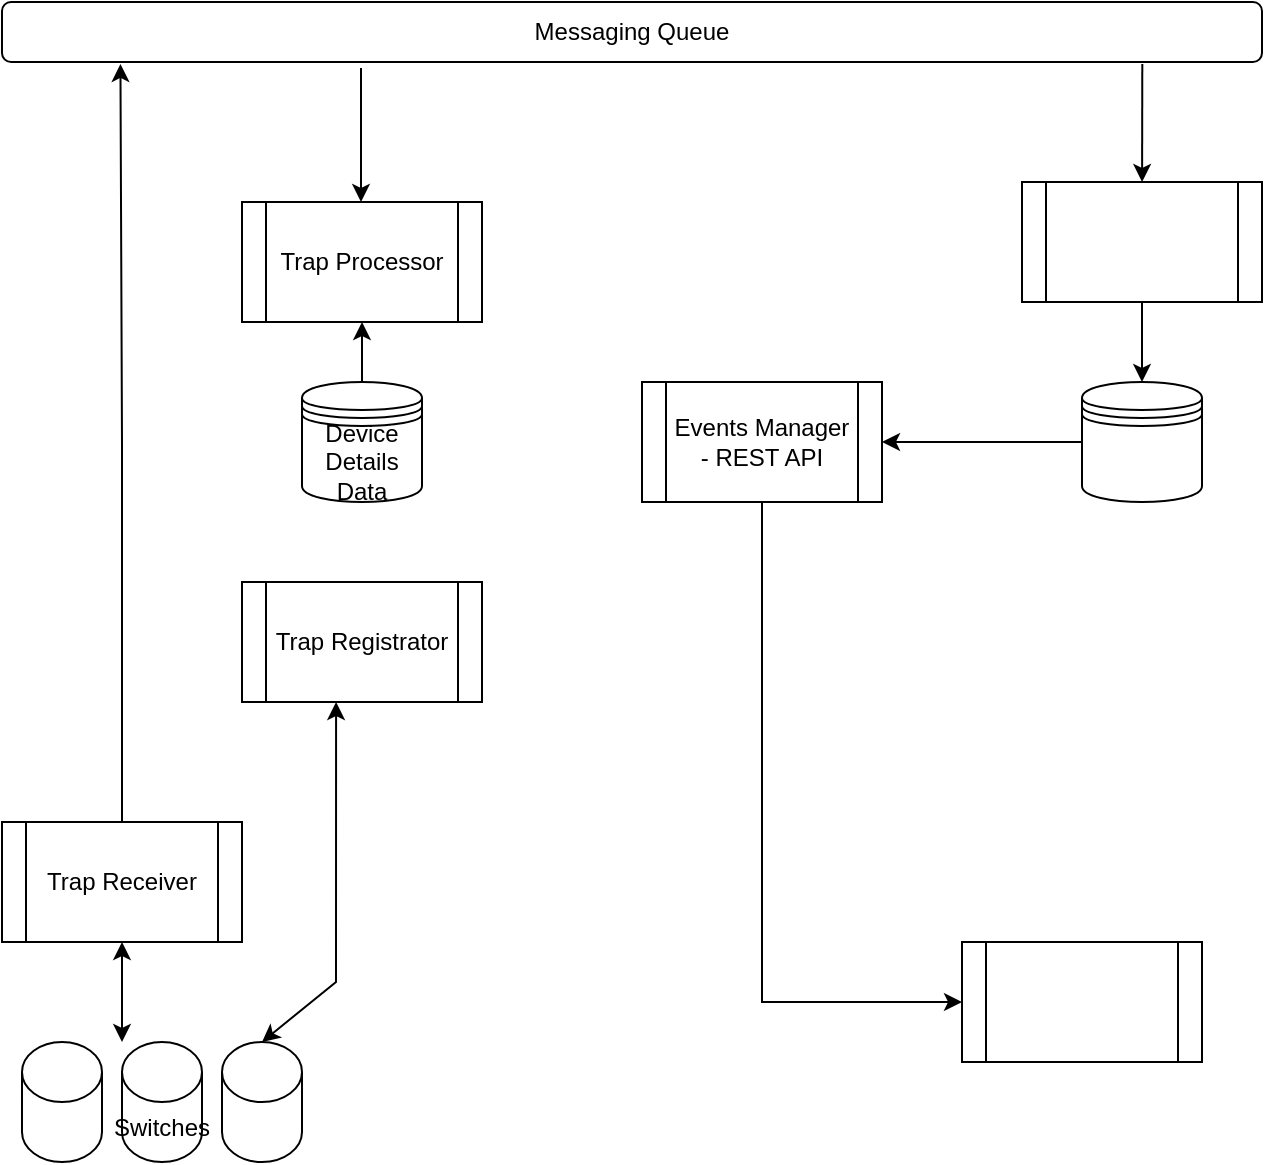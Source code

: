 <mxfile version="20.8.20" type="github"><diagram name="Page-1" id="qWNrbFTYA5mQqbe0p2Ho"><mxGraphModel dx="1434" dy="756" grid="1" gridSize="10" guides="1" tooltips="1" connect="1" arrows="1" fold="1" page="1" pageScale="1" pageWidth="850" pageHeight="1100" math="0" shadow="0"><root><mxCell id="0"/><mxCell id="1" parent="0"/><mxCell id="IR1YXHtcLx-XdgH7OcpR-1" value="Messaging Queue" style="rounded=1;whiteSpace=wrap;html=1;" parent="1" vertex="1"><mxGeometry x="150" y="70" width="630" height="30" as="geometry"/></mxCell><mxCell id="x_E6HJk96iJ9gDSDUYbh-1" value="Switches" style="shape=cylinder3;whiteSpace=wrap;html=1;boundedLbl=1;backgroundOutline=1;size=15;" parent="1" vertex="1"><mxGeometry x="210" y="590" width="40" height="60" as="geometry"/></mxCell><mxCell id="x_E6HJk96iJ9gDSDUYbh-2" value="" style="shape=cylinder3;whiteSpace=wrap;html=1;boundedLbl=1;backgroundOutline=1;size=15;" parent="1" vertex="1"><mxGeometry x="160" y="590" width="40" height="60" as="geometry"/></mxCell><mxCell id="x_E6HJk96iJ9gDSDUYbh-3" value="Device Details Data" style="shape=datastore;whiteSpace=wrap;html=1;" parent="1" vertex="1"><mxGeometry x="300" y="260" width="60" height="60" as="geometry"/></mxCell><mxCell id="x_E6HJk96iJ9gDSDUYbh-4" value="" style="shape=datastore;whiteSpace=wrap;html=1;" parent="1" vertex="1"><mxGeometry x="690" y="260" width="60" height="60" as="geometry"/></mxCell><mxCell id="x_E6HJk96iJ9gDSDUYbh-5" value="" style="shape=cylinder3;whiteSpace=wrap;html=1;boundedLbl=1;backgroundOutline=1;size=15;" parent="1" vertex="1"><mxGeometry x="260" y="590" width="40" height="60" as="geometry"/></mxCell><mxCell id="x_E6HJk96iJ9gDSDUYbh-27" style="edgeStyle=orthogonalEdgeStyle;rounded=0;orthogonalLoop=1;jettySize=auto;html=1;entryX=0.094;entryY=1.033;entryDx=0;entryDy=0;entryPerimeter=0;" parent="1" source="x_E6HJk96iJ9gDSDUYbh-6" target="IR1YXHtcLx-XdgH7OcpR-1" edge="1"><mxGeometry relative="1" as="geometry"/></mxCell><mxCell id="x_E6HJk96iJ9gDSDUYbh-6" value="Trap Receiver" style="shape=process;whiteSpace=wrap;html=1;backgroundOutline=1;" parent="1" vertex="1"><mxGeometry x="150" y="480" width="120" height="60" as="geometry"/></mxCell><mxCell id="x_E6HJk96iJ9gDSDUYbh-7" value="Trap Processor" style="shape=process;whiteSpace=wrap;html=1;backgroundOutline=1;" parent="1" vertex="1"><mxGeometry x="270" y="170" width="120" height="60" as="geometry"/></mxCell><mxCell id="x_E6HJk96iJ9gDSDUYbh-8" value="" style="shape=process;whiteSpace=wrap;html=1;backgroundOutline=1;" parent="1" vertex="1"><mxGeometry x="660" y="160" width="120" height="60" as="geometry"/></mxCell><mxCell id="x_E6HJk96iJ9gDSDUYbh-10" value="Trap Registrator" style="shape=process;whiteSpace=wrap;html=1;backgroundOutline=1;" parent="1" vertex="1"><mxGeometry x="270" y="360" width="120" height="60" as="geometry"/></mxCell><mxCell id="x_E6HJk96iJ9gDSDUYbh-11" value="Events Manager - REST API" style="shape=process;whiteSpace=wrap;html=1;backgroundOutline=1;" parent="1" vertex="1"><mxGeometry x="470" y="260" width="120" height="60" as="geometry"/></mxCell><mxCell id="x_E6HJk96iJ9gDSDUYbh-25" value="" style="endArrow=classic;startArrow=classic;html=1;rounded=0;exitX=0.5;exitY=1;exitDx=0;exitDy=0;" parent="1" source="x_E6HJk96iJ9gDSDUYbh-6" edge="1"><mxGeometry width="50" height="50" relative="1" as="geometry"><mxPoint x="400" y="310" as="sourcePoint"/><mxPoint x="210" y="590" as="targetPoint"/></mxGeometry></mxCell><mxCell id="x_E6HJk96iJ9gDSDUYbh-28" value="" style="endArrow=classic;html=1;rounded=0;exitX=0.5;exitY=1;exitDx=0;exitDy=0;" parent="1" source="x_E6HJk96iJ9gDSDUYbh-11" target="x_E6HJk96iJ9gDSDUYbh-34" edge="1"><mxGeometry width="50" height="50" relative="1" as="geometry"><mxPoint x="400" y="310" as="sourcePoint"/><mxPoint x="318" y="170" as="targetPoint"/><Array as="points"><mxPoint x="530" y="360"/><mxPoint x="530" y="570"/></Array></mxGeometry></mxCell><mxCell id="x_E6HJk96iJ9gDSDUYbh-30" value="" style="endArrow=classic;html=1;rounded=0;exitX=0.5;exitY=0;exitDx=0;exitDy=0;entryX=0.5;entryY=1;entryDx=0;entryDy=0;" parent="1" source="x_E6HJk96iJ9gDSDUYbh-3" target="x_E6HJk96iJ9gDSDUYbh-7" edge="1"><mxGeometry width="50" height="50" relative="1" as="geometry"><mxPoint x="400" y="310" as="sourcePoint"/><mxPoint x="450" y="260" as="targetPoint"/></mxGeometry></mxCell><mxCell id="x_E6HJk96iJ9gDSDUYbh-33" value="" style="endArrow=classic;startArrow=classic;html=1;rounded=0;exitX=0.392;exitY=1;exitDx=0;exitDy=0;entryX=0.5;entryY=0;entryDx=0;entryDy=0;entryPerimeter=0;exitPerimeter=0;" parent="1" source="x_E6HJk96iJ9gDSDUYbh-10" target="x_E6HJk96iJ9gDSDUYbh-5" edge="1"><mxGeometry width="50" height="50" relative="1" as="geometry"><mxPoint x="220" y="550" as="sourcePoint"/><mxPoint x="220" y="600" as="targetPoint"/><Array as="points"><mxPoint x="317" y="560"/></Array></mxGeometry></mxCell><mxCell id="x_E6HJk96iJ9gDSDUYbh-34" value="" style="shape=process;whiteSpace=wrap;html=1;backgroundOutline=1;" parent="1" vertex="1"><mxGeometry x="630" y="540" width="120" height="60" as="geometry"/></mxCell><mxCell id="x_E6HJk96iJ9gDSDUYbh-35" value="" style="endArrow=classic;html=1;rounded=0;exitX=0.267;exitY=1.1;exitDx=0;exitDy=0;exitPerimeter=0;" parent="1" edge="1"><mxGeometry width="50" height="50" relative="1" as="geometry"><mxPoint x="329.5" y="103" as="sourcePoint"/><mxPoint x="329.5" y="170" as="targetPoint"/></mxGeometry></mxCell><mxCell id="x_E6HJk96iJ9gDSDUYbh-36" value="" style="endArrow=classic;html=1;rounded=0;exitX=0;exitY=0.5;exitDx=0;exitDy=0;entryX=1;entryY=0.5;entryDx=0;entryDy=0;" parent="1" source="x_E6HJk96iJ9gDSDUYbh-4" target="x_E6HJk96iJ9gDSDUYbh-11" edge="1"><mxGeometry width="50" height="50" relative="1" as="geometry"><mxPoint x="400" y="310" as="sourcePoint"/><mxPoint x="450" y="260" as="targetPoint"/></mxGeometry></mxCell><mxCell id="x_E6HJk96iJ9gDSDUYbh-37" value="" style="endArrow=classic;html=1;rounded=0;exitX=0.5;exitY=1;exitDx=0;exitDy=0;" parent="1" source="x_E6HJk96iJ9gDSDUYbh-8" target="x_E6HJk96iJ9gDSDUYbh-4" edge="1"><mxGeometry width="50" height="50" relative="1" as="geometry"><mxPoint x="700" y="300" as="sourcePoint"/><mxPoint x="600" y="300" as="targetPoint"/></mxGeometry></mxCell><mxCell id="x_E6HJk96iJ9gDSDUYbh-38" value="" style="endArrow=classic;html=1;rounded=0;exitX=0.905;exitY=1.033;exitDx=0;exitDy=0;exitPerimeter=0;" parent="1" source="IR1YXHtcLx-XdgH7OcpR-1" target="x_E6HJk96iJ9gDSDUYbh-8" edge="1"><mxGeometry width="50" height="50" relative="1" as="geometry"><mxPoint x="400" y="310" as="sourcePoint"/><mxPoint x="450" y="260" as="targetPoint"/></mxGeometry></mxCell></root></mxGraphModel></diagram></mxfile>